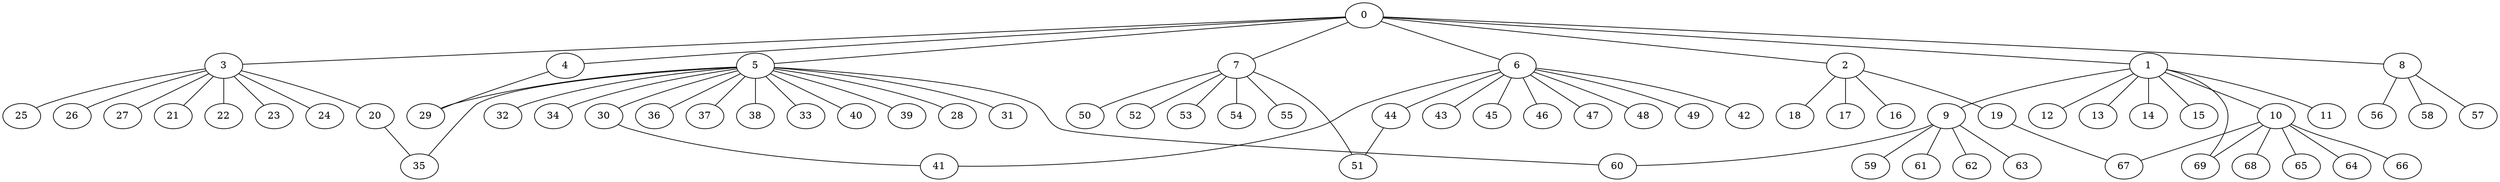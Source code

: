 
graph graphname {
    0 -- 1
0 -- 2
0 -- 3
0 -- 4
0 -- 5
0 -- 6
0 -- 7
0 -- 8
1 -- 9
1 -- 10
1 -- 11
1 -- 12
1 -- 13
1 -- 14
1 -- 15
1 -- 69
2 -- 16
2 -- 18
2 -- 19
2 -- 17
3 -- 20
3 -- 21
3 -- 22
3 -- 23
3 -- 24
3 -- 25
3 -- 26
3 -- 27
4 -- 29
5 -- 32
5 -- 34
5 -- 35
5 -- 36
5 -- 37
5 -- 38
5 -- 33
5 -- 40
5 -- 39
5 -- 28
5 -- 29
5 -- 30
5 -- 31
5 -- 60
6 -- 41
6 -- 42
6 -- 43
6 -- 44
6 -- 45
6 -- 46
6 -- 47
6 -- 48
6 -- 49
7 -- 50
7 -- 51
7 -- 52
7 -- 53
7 -- 54
7 -- 55
8 -- 56
8 -- 58
8 -- 57
9 -- 59
9 -- 60
9 -- 61
9 -- 62
9 -- 63
10 -- 64
10 -- 66
10 -- 67
10 -- 68
10 -- 69
10 -- 65
19 -- 67
20 -- 35
30 -- 41
44 -- 51

}
